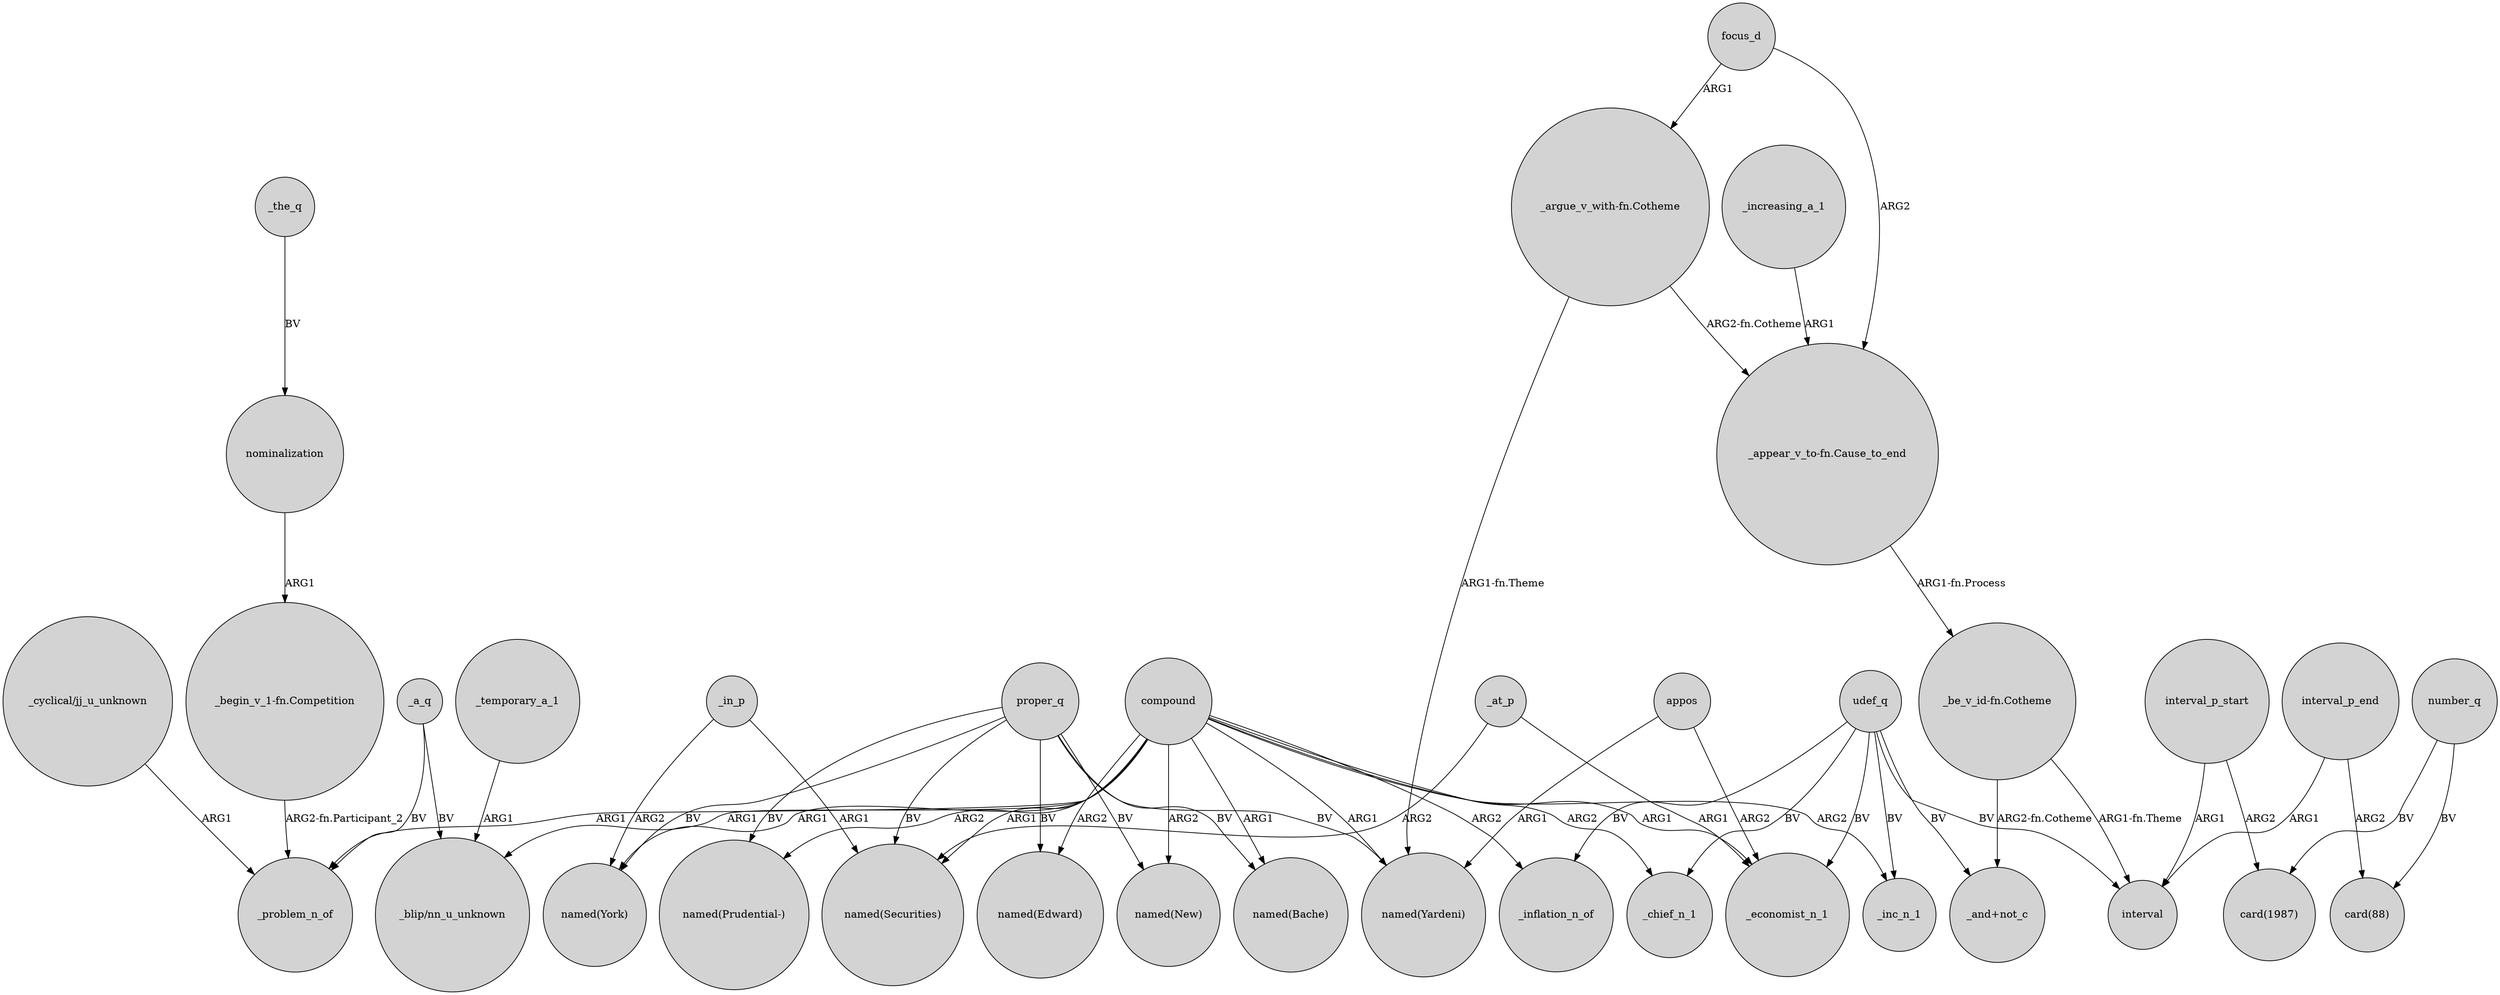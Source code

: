 digraph {
	node [shape=circle style=filled]
	focus_d -> "_argue_v_with-fn.Cotheme" [label=ARG1]
	_the_q -> nominalization [label=BV]
	"_cyclical/jj_u_unknown" -> _problem_n_of [label=ARG1]
	compound -> _chief_n_1 [label=ARG2]
	number_q -> "card(88)" [label=BV]
	proper_q -> "named(Securities)" [label=BV]
	compound -> _inflation_n_of [label=ARG2]
	compound -> "named(Yardeni)" [label=ARG1]
	compound -> "named(Bache)" [label=ARG1]
	compound -> "_blip/nn_u_unknown" [label=ARG1]
	compound -> "named(New)" [label=ARG2]
	_at_p -> _economist_n_1 [label=ARG1]
	"_begin_v_1-fn.Competition" -> _problem_n_of [label="ARG2-fn.Participant_2"]
	proper_q -> "named(New)" [label=BV]
	udef_q -> _chief_n_1 [label=BV]
	compound -> "named(Edward)" [label=ARG2]
	_temporary_a_1 -> "_blip/nn_u_unknown" [label=ARG1]
	_a_q -> "_blip/nn_u_unknown" [label=BV]
	compound -> _problem_n_of [label=ARG1]
	"_appear_v_to-fn.Cause_to_end" -> "_be_v_id-fn.Cotheme" [label="ARG1-fn.Process"]
	udef_q -> interval [label=BV]
	udef_q -> _inflation_n_of [label=BV]
	appos -> _economist_n_1 [label=ARG2]
	compound -> _economist_n_1 [label=ARG1]
	"_argue_v_with-fn.Cotheme" -> "named(Yardeni)" [label="ARG1-fn.Theme"]
	appos -> "named(Yardeni)" [label=ARG1]
	interval_p_start -> interval [label=ARG1]
	number_q -> "card(1987)" [label=BV]
	proper_q -> "named(York)" [label=BV]
	"_argue_v_with-fn.Cotheme" -> "_appear_v_to-fn.Cause_to_end" [label="ARG2-fn.Cotheme"]
	proper_q -> "named(Yardeni)" [label=BV]
	udef_q -> _inc_n_1 [label=BV]
	udef_q -> "_and+not_c" [label=BV]
	focus_d -> "_appear_v_to-fn.Cause_to_end" [label=ARG2]
	compound -> _inc_n_1 [label=ARG2]
	compound -> "named(Prudential-)" [label=ARG2]
	"_be_v_id-fn.Cotheme" -> "_and+not_c" [label="ARG2-fn.Cotheme"]
	_in_p -> "named(York)" [label=ARG2]
	_increasing_a_1 -> "_appear_v_to-fn.Cause_to_end" [label=ARG1]
	interval_p_end -> interval [label=ARG1]
	interval_p_start -> "card(1987)" [label=ARG2]
	proper_q -> "named(Prudential-)" [label=BV]
	_a_q -> _problem_n_of [label=BV]
	proper_q -> "named(Edward)" [label=BV]
	interval_p_end -> "card(88)" [label=ARG2]
	_in_p -> "named(Securities)" [label=ARG1]
	compound -> "named(York)" [label=ARG1]
	_at_p -> "named(Securities)" [label=ARG2]
	udef_q -> _economist_n_1 [label=BV]
	nominalization -> "_begin_v_1-fn.Competition" [label=ARG1]
	proper_q -> "named(Bache)" [label=BV]
	"_be_v_id-fn.Cotheme" -> interval [label="ARG1-fn.Theme"]
	compound -> "named(Securities)" [label=ARG1]
}
